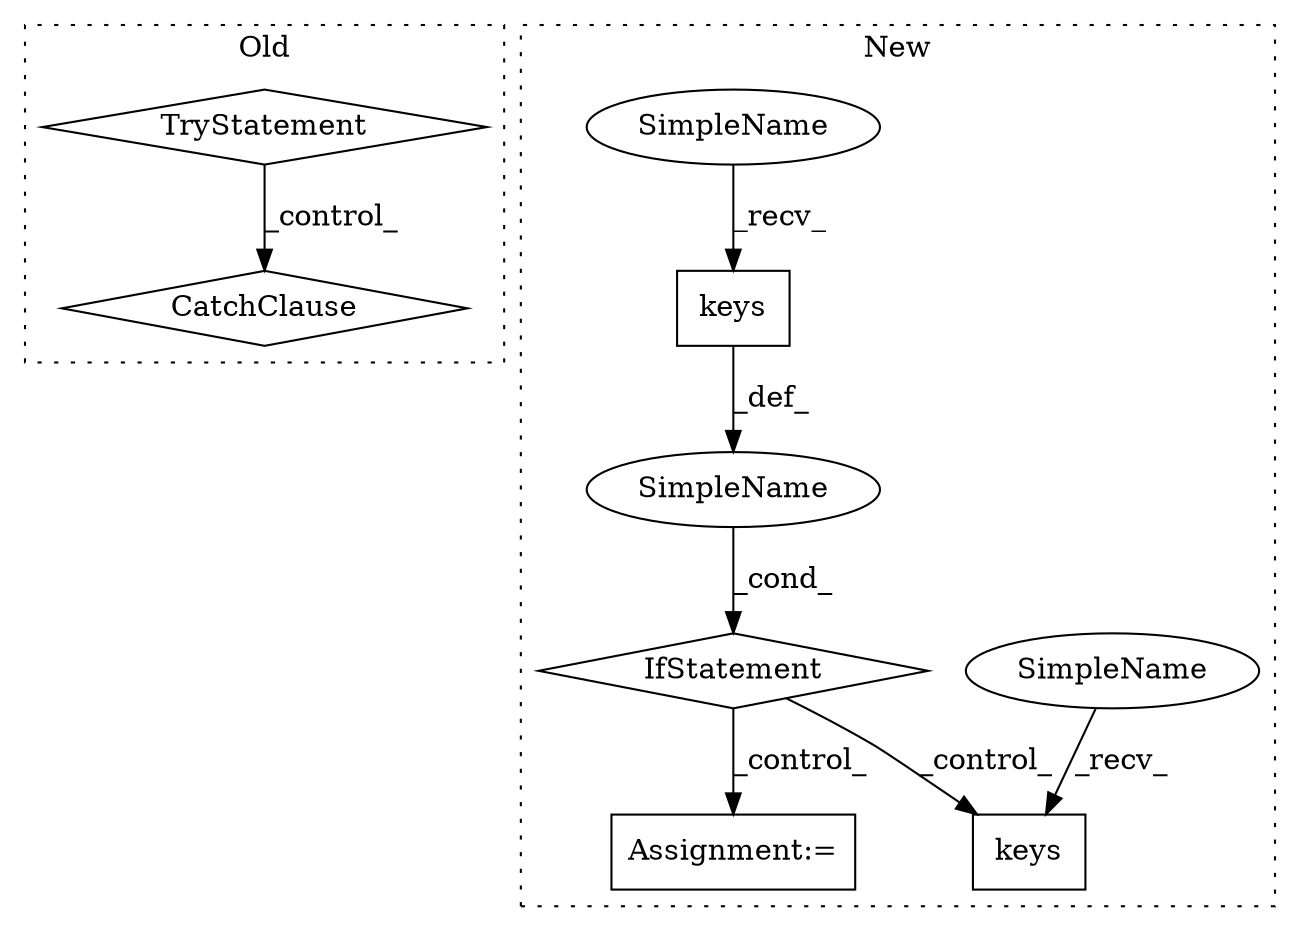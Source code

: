 digraph G {
subgraph cluster0 {
1 [label="CatchClause" a="12" s="12629,12664" l="15,2" shape="diamond"];
3 [label="TryStatement" a="54" s="12556" l="4" shape="diamond"];
label = "Old";
style="dotted";
}
subgraph cluster1 {
2 [label="keys" a="32" s="12136" l="6" shape="box"];
4 [label="IfStatement" a="25" s="12003,12049" l="4,2" shape="diamond"];
5 [label="SimpleName" a="42" s="" l="" shape="ellipse"];
6 [label="Assignment:=" a="7" s="12626" l="1" shape="box"];
7 [label="keys" a="32" s="12041" l="6" shape="box"];
8 [label="SimpleName" a="42" s="12123" l="12" shape="ellipse"];
9 [label="SimpleName" a="42" s="12028" l="12" shape="ellipse"];
label = "New";
style="dotted";
}
3 -> 1 [label="_control_"];
4 -> 2 [label="_control_"];
4 -> 6 [label="_control_"];
5 -> 4 [label="_cond_"];
7 -> 5 [label="_def_"];
8 -> 2 [label="_recv_"];
9 -> 7 [label="_recv_"];
}